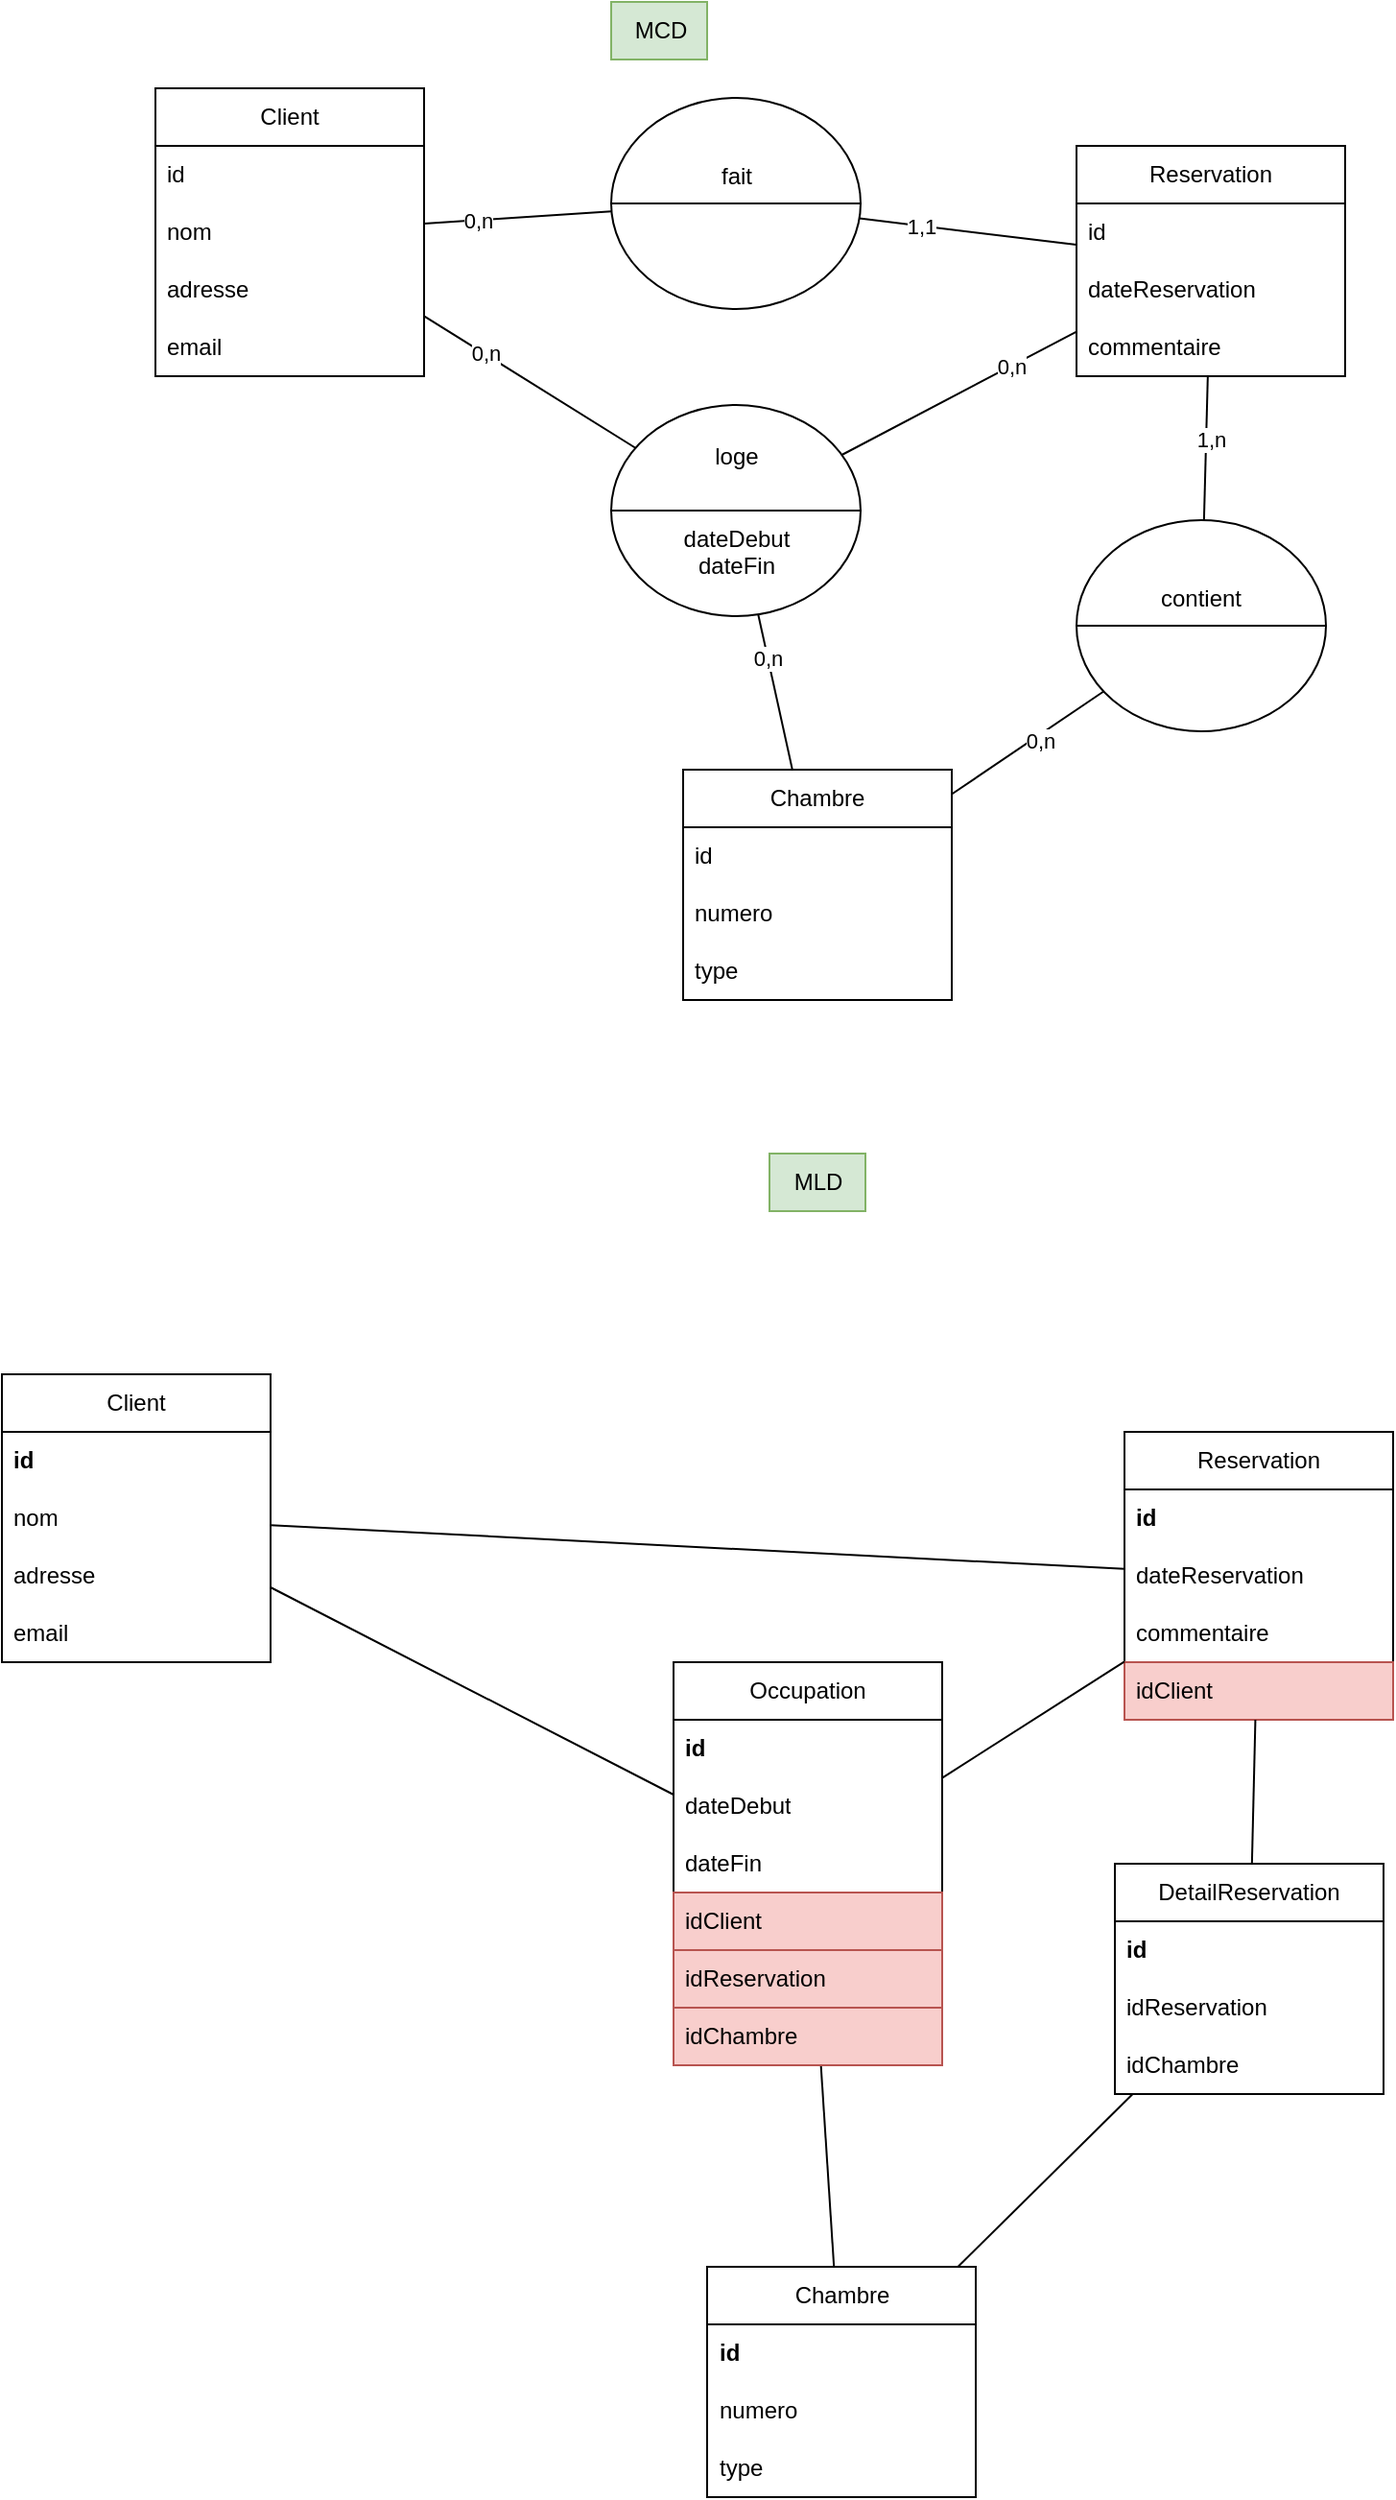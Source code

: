 <mxfile version="23.1.5" type="device">
  <diagram name="Page-1" id="KtXuIkjKnOOx4KY7EAHM">
    <mxGraphModel dx="1715" dy="-1688" grid="1" gridSize="10" guides="1" tooltips="1" connect="1" arrows="1" fold="1" page="1" pageScale="1" pageWidth="850" pageHeight="1100" math="0" shadow="0">
      <root>
        <mxCell id="0" />
        <mxCell id="1" parent="0" />
        <mxCell id="htKGG-CrrNom_yClMKcX-1" value="Client" style="swimlane;fontStyle=0;childLayout=stackLayout;horizontal=1;startSize=30;horizontalStack=0;resizeParent=1;resizeParentMax=0;resizeLast=0;collapsible=1;marginBottom=0;whiteSpace=wrap;html=1;" parent="1" vertex="1">
          <mxGeometry x="-220" y="2285" width="140" height="150" as="geometry" />
        </mxCell>
        <mxCell id="htKGG-CrrNom_yClMKcX-2" value="id" style="text;strokeColor=none;fillColor=none;align=left;verticalAlign=middle;spacingLeft=4;spacingRight=4;overflow=hidden;points=[[0,0.5],[1,0.5]];portConstraint=eastwest;rotatable=0;whiteSpace=wrap;html=1;" parent="htKGG-CrrNom_yClMKcX-1" vertex="1">
          <mxGeometry y="30" width="140" height="30" as="geometry" />
        </mxCell>
        <mxCell id="htKGG-CrrNom_yClMKcX-3" value="nom" style="text;strokeColor=none;fillColor=none;align=left;verticalAlign=middle;spacingLeft=4;spacingRight=4;overflow=hidden;points=[[0,0.5],[1,0.5]];portConstraint=eastwest;rotatable=0;whiteSpace=wrap;html=1;" parent="htKGG-CrrNom_yClMKcX-1" vertex="1">
          <mxGeometry y="60" width="140" height="30" as="geometry" />
        </mxCell>
        <mxCell id="htKGG-CrrNom_yClMKcX-4" value="adresse" style="text;strokeColor=none;fillColor=none;align=left;verticalAlign=middle;spacingLeft=4;spacingRight=4;overflow=hidden;points=[[0,0.5],[1,0.5]];portConstraint=eastwest;rotatable=0;whiteSpace=wrap;html=1;" parent="htKGG-CrrNom_yClMKcX-1" vertex="1">
          <mxGeometry y="90" width="140" height="30" as="geometry" />
        </mxCell>
        <mxCell id="htKGG-CrrNom_yClMKcX-5" value="email" style="text;strokeColor=none;fillColor=none;align=left;verticalAlign=middle;spacingLeft=4;spacingRight=4;overflow=hidden;points=[[0,0.5],[1,0.5]];portConstraint=eastwest;rotatable=0;whiteSpace=wrap;html=1;" parent="htKGG-CrrNom_yClMKcX-1" vertex="1">
          <mxGeometry y="120" width="140" height="30" as="geometry" />
        </mxCell>
        <mxCell id="htKGG-CrrNom_yClMKcX-6" value="" style="endArrow=none;html=1;rounded=0;" parent="1" source="htKGG-CrrNom_yClMKcX-1" target="htKGG-CrrNom_yClMKcX-11" edge="1">
          <mxGeometry width="50" height="50" relative="1" as="geometry">
            <mxPoint x="237.5" y="2400" as="sourcePoint" />
            <mxPoint x="112.166" y="2358.957" as="targetPoint" />
          </mxGeometry>
        </mxCell>
        <mxCell id="htKGG-CrrNom_yClMKcX-7" value="0,n" style="edgeLabel;html=1;align=center;verticalAlign=middle;resizable=0;points=[];" parent="htKGG-CrrNom_yClMKcX-6" vertex="1" connectable="0">
          <mxGeometry x="-0.432" relative="1" as="geometry">
            <mxPoint as="offset" />
          </mxGeometry>
        </mxCell>
        <mxCell id="htKGG-CrrNom_yClMKcX-8" value="" style="endArrow=none;html=1;rounded=0;" parent="1" source="htKGG-CrrNom_yClMKcX-29" target="htKGG-CrrNom_yClMKcX-12" edge="1">
          <mxGeometry width="50" height="50" relative="1" as="geometry">
            <mxPoint x="140" y="2600" as="sourcePoint" />
            <mxPoint x="350.5" y="2336.706" as="targetPoint" />
          </mxGeometry>
        </mxCell>
        <mxCell id="htKGG-CrrNom_yClMKcX-9" value="0,n" style="edgeLabel;html=1;align=center;verticalAlign=middle;resizable=0;points=[];" parent="htKGG-CrrNom_yClMKcX-8" vertex="1" connectable="0">
          <mxGeometry x="-0.12" y="2" relative="1" as="geometry">
            <mxPoint as="offset" />
          </mxGeometry>
        </mxCell>
        <mxCell id="htKGG-CrrNom_yClMKcX-10" value="MCD" style="text;html=1;align=center;verticalAlign=middle;resizable=0;points=[];autosize=1;strokeColor=#82b366;fillColor=#d5e8d4;" parent="1" vertex="1">
          <mxGeometry x="17.5" y="2240" width="50" height="30" as="geometry" />
        </mxCell>
        <mxCell id="htKGG-CrrNom_yClMKcX-11" value="fait&lt;br&gt;&lt;br&gt;&lt;div&gt;&lt;br/&gt;&lt;/div&gt;" style="shape=lineEllipse;perimeter=ellipsePerimeter;whiteSpace=wrap;html=1;backgroundOutline=1;" parent="1" vertex="1">
          <mxGeometry x="17.5" y="2290" width="130" height="110" as="geometry" />
        </mxCell>
        <mxCell id="htKGG-CrrNom_yClMKcX-12" value="Chambre" style="swimlane;fontStyle=0;childLayout=stackLayout;horizontal=1;startSize=30;horizontalStack=0;resizeParent=1;resizeParentMax=0;resizeLast=0;collapsible=1;marginBottom=0;whiteSpace=wrap;html=1;" parent="1" vertex="1">
          <mxGeometry x="55" y="2640" width="140" height="120" as="geometry" />
        </mxCell>
        <mxCell id="htKGG-CrrNom_yClMKcX-13" value="id" style="text;strokeColor=none;fillColor=none;align=left;verticalAlign=middle;spacingLeft=4;spacingRight=4;overflow=hidden;points=[[0,0.5],[1,0.5]];portConstraint=eastwest;rotatable=0;whiteSpace=wrap;html=1;" parent="htKGG-CrrNom_yClMKcX-12" vertex="1">
          <mxGeometry y="30" width="140" height="30" as="geometry" />
        </mxCell>
        <mxCell id="htKGG-CrrNom_yClMKcX-14" value="numero" style="text;strokeColor=none;fillColor=none;align=left;verticalAlign=middle;spacingLeft=4;spacingRight=4;overflow=hidden;points=[[0,0.5],[1,0.5]];portConstraint=eastwest;rotatable=0;whiteSpace=wrap;html=1;" parent="htKGG-CrrNom_yClMKcX-12" vertex="1">
          <mxGeometry y="60" width="140" height="30" as="geometry" />
        </mxCell>
        <mxCell id="htKGG-CrrNom_yClMKcX-15" value="type" style="text;strokeColor=none;fillColor=none;align=left;verticalAlign=middle;spacingLeft=4;spacingRight=4;overflow=hidden;points=[[0,0.5],[1,0.5]];portConstraint=eastwest;rotatable=0;whiteSpace=wrap;html=1;" parent="htKGG-CrrNom_yClMKcX-12" vertex="1">
          <mxGeometry y="90" width="140" height="30" as="geometry" />
        </mxCell>
        <mxCell id="htKGG-CrrNom_yClMKcX-16" value="MLD" style="text;html=1;align=center;verticalAlign=middle;resizable=0;points=[];autosize=1;strokeColor=#82b366;fillColor=#d5e8d4;" parent="1" vertex="1">
          <mxGeometry x="100" y="2840" width="50" height="30" as="geometry" />
        </mxCell>
        <mxCell id="htKGG-CrrNom_yClMKcX-23" value="Reservation" style="swimlane;fontStyle=0;childLayout=stackLayout;horizontal=1;startSize=30;horizontalStack=0;resizeParent=1;resizeParentMax=0;resizeLast=0;collapsible=1;marginBottom=0;whiteSpace=wrap;html=1;" parent="1" vertex="1">
          <mxGeometry x="260" y="2315" width="140" height="120" as="geometry" />
        </mxCell>
        <mxCell id="htKGG-CrrNom_yClMKcX-24" value="id" style="text;strokeColor=none;fillColor=none;align=left;verticalAlign=middle;spacingLeft=4;spacingRight=4;overflow=hidden;points=[[0,0.5],[1,0.5]];portConstraint=eastwest;rotatable=0;whiteSpace=wrap;html=1;" parent="htKGG-CrrNom_yClMKcX-23" vertex="1">
          <mxGeometry y="30" width="140" height="30" as="geometry" />
        </mxCell>
        <mxCell id="htKGG-CrrNom_yClMKcX-25" value="dateReservation" style="text;strokeColor=none;fillColor=none;align=left;verticalAlign=middle;spacingLeft=4;spacingRight=4;overflow=hidden;points=[[0,0.5],[1,0.5]];portConstraint=eastwest;rotatable=0;whiteSpace=wrap;html=1;" parent="htKGG-CrrNom_yClMKcX-23" vertex="1">
          <mxGeometry y="60" width="140" height="30" as="geometry" />
        </mxCell>
        <mxCell id="htKGG-CrrNom_yClMKcX-26" value="commentaire" style="text;strokeColor=none;fillColor=none;align=left;verticalAlign=middle;spacingLeft=4;spacingRight=4;overflow=hidden;points=[[0,0.5],[1,0.5]];portConstraint=eastwest;rotatable=0;whiteSpace=wrap;html=1;" parent="htKGG-CrrNom_yClMKcX-23" vertex="1">
          <mxGeometry y="90" width="140" height="30" as="geometry" />
        </mxCell>
        <mxCell id="htKGG-CrrNom_yClMKcX-27" value="" style="endArrow=none;html=1;rounded=0;" parent="1" source="htKGG-CrrNom_yClMKcX-11" target="htKGG-CrrNom_yClMKcX-23" edge="1">
          <mxGeometry width="50" height="50" relative="1" as="geometry">
            <mxPoint x="-70" y="2375" as="sourcePoint" />
            <mxPoint y="2380" as="targetPoint" />
          </mxGeometry>
        </mxCell>
        <mxCell id="htKGG-CrrNom_yClMKcX-28" value="1,1" style="edgeLabel;html=1;align=center;verticalAlign=middle;resizable=0;points=[];" parent="htKGG-CrrNom_yClMKcX-27" vertex="1" connectable="0">
          <mxGeometry x="-0.432" relative="1" as="geometry">
            <mxPoint as="offset" />
          </mxGeometry>
        </mxCell>
        <mxCell id="htKGG-CrrNom_yClMKcX-29" value="contient&lt;br&gt;&lt;div&gt;&lt;br&gt;&lt;/div&gt;&lt;div&gt;&lt;br&gt;&lt;/div&gt;" style="shape=lineEllipse;perimeter=ellipsePerimeter;whiteSpace=wrap;html=1;backgroundOutline=1;" parent="1" vertex="1">
          <mxGeometry x="260" y="2510" width="130" height="110" as="geometry" />
        </mxCell>
        <mxCell id="htKGG-CrrNom_yClMKcX-30" value="" style="endArrow=none;html=1;rounded=0;" parent="1" source="htKGG-CrrNom_yClMKcX-23" target="htKGG-CrrNom_yClMKcX-29" edge="1">
          <mxGeometry width="50" height="50" relative="1" as="geometry">
            <mxPoint x="487" y="2585" as="sourcePoint" />
            <mxPoint x="413" y="2720" as="targetPoint" />
          </mxGeometry>
        </mxCell>
        <mxCell id="htKGG-CrrNom_yClMKcX-31" value="1,n" style="edgeLabel;html=1;align=center;verticalAlign=middle;resizable=0;points=[];" parent="htKGG-CrrNom_yClMKcX-30" vertex="1" connectable="0">
          <mxGeometry x="-0.12" y="2" relative="1" as="geometry">
            <mxPoint as="offset" />
          </mxGeometry>
        </mxCell>
        <mxCell id="htKGG-CrrNom_yClMKcX-33" value="loge&lt;br&gt;&lt;br&gt;&lt;br&gt;&lt;div&gt;&lt;div style=&quot;border-color: var(--border-color);&quot;&gt;dateDebut&lt;/div&gt;&lt;div style=&quot;border-color: var(--border-color);&quot;&gt;dateFin&lt;/div&gt;&lt;/div&gt;" style="shape=lineEllipse;perimeter=ellipsePerimeter;whiteSpace=wrap;html=1;backgroundOutline=1;" parent="1" vertex="1">
          <mxGeometry x="17.5" y="2450" width="130" height="110" as="geometry" />
        </mxCell>
        <mxCell id="htKGG-CrrNom_yClMKcX-34" value="" style="endArrow=none;html=1;rounded=0;" parent="1" source="htKGG-CrrNom_yClMKcX-1" target="htKGG-CrrNom_yClMKcX-33" edge="1">
          <mxGeometry width="50" height="50" relative="1" as="geometry">
            <mxPoint x="-70" y="2365" as="sourcePoint" />
            <mxPoint x="28" y="2359" as="targetPoint" />
          </mxGeometry>
        </mxCell>
        <mxCell id="htKGG-CrrNom_yClMKcX-35" value="0,n" style="edgeLabel;html=1;align=center;verticalAlign=middle;resizable=0;points=[];" parent="htKGG-CrrNom_yClMKcX-34" vertex="1" connectable="0">
          <mxGeometry x="-0.432" relative="1" as="geometry">
            <mxPoint as="offset" />
          </mxGeometry>
        </mxCell>
        <mxCell id="htKGG-CrrNom_yClMKcX-37" value="" style="endArrow=none;html=1;rounded=0;" parent="1" source="htKGG-CrrNom_yClMKcX-33" target="htKGG-CrrNom_yClMKcX-12" edge="1">
          <mxGeometry width="50" height="50" relative="1" as="geometry">
            <mxPoint x="-70" y="2404" as="sourcePoint" />
            <mxPoint x="39" y="2457" as="targetPoint" />
          </mxGeometry>
        </mxCell>
        <mxCell id="htKGG-CrrNom_yClMKcX-38" value="0,n" style="edgeLabel;html=1;align=center;verticalAlign=middle;resizable=0;points=[];" parent="htKGG-CrrNom_yClMKcX-37" vertex="1" connectable="0">
          <mxGeometry x="-0.432" relative="1" as="geometry">
            <mxPoint as="offset" />
          </mxGeometry>
        </mxCell>
        <mxCell id="htKGG-CrrNom_yClMKcX-39" value="" style="endArrow=none;html=1;rounded=0;" parent="1" source="htKGG-CrrNom_yClMKcX-23" target="htKGG-CrrNom_yClMKcX-33" edge="1">
          <mxGeometry width="50" height="50" relative="1" as="geometry">
            <mxPoint x="-70" y="2404" as="sourcePoint" />
            <mxPoint x="39" y="2457" as="targetPoint" />
          </mxGeometry>
        </mxCell>
        <mxCell id="htKGG-CrrNom_yClMKcX-40" value="0,n" style="edgeLabel;html=1;align=center;verticalAlign=middle;resizable=0;points=[];" parent="htKGG-CrrNom_yClMKcX-39" vertex="1" connectable="0">
          <mxGeometry x="-0.432" relative="1" as="geometry">
            <mxPoint as="offset" />
          </mxGeometry>
        </mxCell>
        <mxCell id="s31pg3itwditlXCW4Zkv-1" value="Client" style="swimlane;fontStyle=0;childLayout=stackLayout;horizontal=1;startSize=30;horizontalStack=0;resizeParent=1;resizeParentMax=0;resizeLast=0;collapsible=1;marginBottom=0;whiteSpace=wrap;html=1;" vertex="1" parent="1">
          <mxGeometry x="-300" y="2955" width="140" height="150" as="geometry" />
        </mxCell>
        <mxCell id="s31pg3itwditlXCW4Zkv-2" value="id" style="text;strokeColor=none;fillColor=none;align=left;verticalAlign=middle;spacingLeft=4;spacingRight=4;overflow=hidden;points=[[0,0.5],[1,0.5]];portConstraint=eastwest;rotatable=0;whiteSpace=wrap;html=1;fontStyle=1" vertex="1" parent="s31pg3itwditlXCW4Zkv-1">
          <mxGeometry y="30" width="140" height="30" as="geometry" />
        </mxCell>
        <mxCell id="s31pg3itwditlXCW4Zkv-3" value="nom" style="text;strokeColor=none;fillColor=none;align=left;verticalAlign=middle;spacingLeft=4;spacingRight=4;overflow=hidden;points=[[0,0.5],[1,0.5]];portConstraint=eastwest;rotatable=0;whiteSpace=wrap;html=1;" vertex="1" parent="s31pg3itwditlXCW4Zkv-1">
          <mxGeometry y="60" width="140" height="30" as="geometry" />
        </mxCell>
        <mxCell id="s31pg3itwditlXCW4Zkv-4" value="adresse" style="text;strokeColor=none;fillColor=none;align=left;verticalAlign=middle;spacingLeft=4;spacingRight=4;overflow=hidden;points=[[0,0.5],[1,0.5]];portConstraint=eastwest;rotatable=0;whiteSpace=wrap;html=1;" vertex="1" parent="s31pg3itwditlXCW4Zkv-1">
          <mxGeometry y="90" width="140" height="30" as="geometry" />
        </mxCell>
        <mxCell id="s31pg3itwditlXCW4Zkv-5" value="email" style="text;strokeColor=none;fillColor=none;align=left;verticalAlign=middle;spacingLeft=4;spacingRight=4;overflow=hidden;points=[[0,0.5],[1,0.5]];portConstraint=eastwest;rotatable=0;whiteSpace=wrap;html=1;" vertex="1" parent="s31pg3itwditlXCW4Zkv-1">
          <mxGeometry y="120" width="140" height="30" as="geometry" />
        </mxCell>
        <mxCell id="s31pg3itwditlXCW4Zkv-6" value="" style="endArrow=none;html=1;rounded=0;" edge="1" parent="1" source="s31pg3itwditlXCW4Zkv-1" target="s31pg3itwditlXCW4Zkv-16">
          <mxGeometry width="50" height="50" relative="1" as="geometry">
            <mxPoint x="262.5" y="3070" as="sourcePoint" />
            <mxPoint x="42.59" y="3017.889" as="targetPoint" />
          </mxGeometry>
        </mxCell>
        <mxCell id="s31pg3itwditlXCW4Zkv-8" value="" style="endArrow=none;html=1;rounded=0;" edge="1" parent="1" source="s31pg3itwditlXCW4Zkv-33" target="s31pg3itwditlXCW4Zkv-12">
          <mxGeometry width="50" height="50" relative="1" as="geometry">
            <mxPoint x="299.018" y="3269.119" as="sourcePoint" />
            <mxPoint x="375.5" y="3006.706" as="targetPoint" />
          </mxGeometry>
        </mxCell>
        <mxCell id="s31pg3itwditlXCW4Zkv-12" value="Chambre" style="swimlane;fontStyle=0;childLayout=stackLayout;horizontal=1;startSize=30;horizontalStack=0;resizeParent=1;resizeParentMax=0;resizeLast=0;collapsible=1;marginBottom=0;whiteSpace=wrap;html=1;" vertex="1" parent="1">
          <mxGeometry x="67.5" y="3420" width="140" height="120" as="geometry" />
        </mxCell>
        <mxCell id="s31pg3itwditlXCW4Zkv-13" value="id" style="text;strokeColor=none;fillColor=none;align=left;verticalAlign=middle;spacingLeft=4;spacingRight=4;overflow=hidden;points=[[0,0.5],[1,0.5]];portConstraint=eastwest;rotatable=0;whiteSpace=wrap;html=1;fontStyle=1" vertex="1" parent="s31pg3itwditlXCW4Zkv-12">
          <mxGeometry y="30" width="140" height="30" as="geometry" />
        </mxCell>
        <mxCell id="s31pg3itwditlXCW4Zkv-14" value="numero" style="text;strokeColor=none;fillColor=none;align=left;verticalAlign=middle;spacingLeft=4;spacingRight=4;overflow=hidden;points=[[0,0.5],[1,0.5]];portConstraint=eastwest;rotatable=0;whiteSpace=wrap;html=1;" vertex="1" parent="s31pg3itwditlXCW4Zkv-12">
          <mxGeometry y="60" width="140" height="30" as="geometry" />
        </mxCell>
        <mxCell id="s31pg3itwditlXCW4Zkv-15" value="type" style="text;strokeColor=none;fillColor=none;align=left;verticalAlign=middle;spacingLeft=4;spacingRight=4;overflow=hidden;points=[[0,0.5],[1,0.5]];portConstraint=eastwest;rotatable=0;whiteSpace=wrap;html=1;" vertex="1" parent="s31pg3itwditlXCW4Zkv-12">
          <mxGeometry y="90" width="140" height="30" as="geometry" />
        </mxCell>
        <mxCell id="s31pg3itwditlXCW4Zkv-16" value="Reservation" style="swimlane;fontStyle=0;childLayout=stackLayout;horizontal=1;startSize=30;horizontalStack=0;resizeParent=1;resizeParentMax=0;resizeLast=0;collapsible=1;marginBottom=0;whiteSpace=wrap;html=1;" vertex="1" parent="1">
          <mxGeometry x="285" y="2985" width="140" height="150" as="geometry" />
        </mxCell>
        <mxCell id="s31pg3itwditlXCW4Zkv-17" value="id" style="text;strokeColor=none;fillColor=none;align=left;verticalAlign=middle;spacingLeft=4;spacingRight=4;overflow=hidden;points=[[0,0.5],[1,0.5]];portConstraint=eastwest;rotatable=0;whiteSpace=wrap;html=1;fontStyle=1" vertex="1" parent="s31pg3itwditlXCW4Zkv-16">
          <mxGeometry y="30" width="140" height="30" as="geometry" />
        </mxCell>
        <mxCell id="s31pg3itwditlXCW4Zkv-18" value="dateReservation" style="text;strokeColor=none;fillColor=none;align=left;verticalAlign=middle;spacingLeft=4;spacingRight=4;overflow=hidden;points=[[0,0.5],[1,0.5]];portConstraint=eastwest;rotatable=0;whiteSpace=wrap;html=1;" vertex="1" parent="s31pg3itwditlXCW4Zkv-16">
          <mxGeometry y="60" width="140" height="30" as="geometry" />
        </mxCell>
        <mxCell id="s31pg3itwditlXCW4Zkv-19" value="commentaire" style="text;strokeColor=none;fillColor=none;align=left;verticalAlign=middle;spacingLeft=4;spacingRight=4;overflow=hidden;points=[[0,0.5],[1,0.5]];portConstraint=eastwest;rotatable=0;whiteSpace=wrap;html=1;" vertex="1" parent="s31pg3itwditlXCW4Zkv-16">
          <mxGeometry y="90" width="140" height="30" as="geometry" />
        </mxCell>
        <mxCell id="s31pg3itwditlXCW4Zkv-32" value="idClient" style="text;strokeColor=#b85450;fillColor=#f8cecc;align=left;verticalAlign=middle;spacingLeft=4;spacingRight=4;overflow=hidden;points=[[0,0.5],[1,0.5]];portConstraint=eastwest;rotatable=0;whiteSpace=wrap;html=1;" vertex="1" parent="s31pg3itwditlXCW4Zkv-16">
          <mxGeometry y="120" width="140" height="30" as="geometry" />
        </mxCell>
        <mxCell id="s31pg3itwditlXCW4Zkv-23" value="" style="endArrow=none;html=1;rounded=0;" edge="1" parent="1" source="s31pg3itwditlXCW4Zkv-16" target="s31pg3itwditlXCW4Zkv-33">
          <mxGeometry width="50" height="50" relative="1" as="geometry">
            <mxPoint x="512" y="3255" as="sourcePoint" />
            <mxPoint x="351.447" y="3180.014" as="targetPoint" />
          </mxGeometry>
        </mxCell>
        <mxCell id="s31pg3itwditlXCW4Zkv-26" value="" style="endArrow=none;html=1;rounded=0;" edge="1" parent="1" source="s31pg3itwditlXCW4Zkv-1" target="s31pg3itwditlXCW4Zkv-37">
          <mxGeometry width="50" height="50" relative="1" as="geometry">
            <mxPoint x="-45" y="3035" as="sourcePoint" />
            <mxPoint x="-10" y="3120" as="targetPoint" />
          </mxGeometry>
        </mxCell>
        <mxCell id="s31pg3itwditlXCW4Zkv-28" value="" style="endArrow=none;html=1;rounded=0;" edge="1" parent="1" source="s31pg3itwditlXCW4Zkv-37" target="s31pg3itwditlXCW4Zkv-12">
          <mxGeometry width="50" height="50" relative="1" as="geometry">
            <mxPoint x="119.124" y="3229.113" as="sourcePoint" />
            <mxPoint x="64" y="3127" as="targetPoint" />
          </mxGeometry>
        </mxCell>
        <mxCell id="s31pg3itwditlXCW4Zkv-30" value="" style="endArrow=none;html=1;rounded=0;" edge="1" parent="1" source="s31pg3itwditlXCW4Zkv-16" target="s31pg3itwditlXCW4Zkv-37">
          <mxGeometry width="50" height="50" relative="1" as="geometry">
            <mxPoint x="-45" y="3074" as="sourcePoint" />
            <mxPoint x="162.694" y="3145.951" as="targetPoint" />
          </mxGeometry>
        </mxCell>
        <mxCell id="s31pg3itwditlXCW4Zkv-33" value="DetailReservation" style="swimlane;fontStyle=0;childLayout=stackLayout;horizontal=1;startSize=30;horizontalStack=0;resizeParent=1;resizeParentMax=0;resizeLast=0;collapsible=1;marginBottom=0;whiteSpace=wrap;html=1;" vertex="1" parent="1">
          <mxGeometry x="280" y="3210" width="140" height="120" as="geometry" />
        </mxCell>
        <mxCell id="s31pg3itwditlXCW4Zkv-34" value="id" style="text;strokeColor=none;fillColor=none;align=left;verticalAlign=middle;spacingLeft=4;spacingRight=4;overflow=hidden;points=[[0,0.5],[1,0.5]];portConstraint=eastwest;rotatable=0;whiteSpace=wrap;html=1;fontStyle=1" vertex="1" parent="s31pg3itwditlXCW4Zkv-33">
          <mxGeometry y="30" width="140" height="30" as="geometry" />
        </mxCell>
        <mxCell id="s31pg3itwditlXCW4Zkv-35" value="idReservation" style="text;strokeColor=none;fillColor=none;align=left;verticalAlign=middle;spacingLeft=4;spacingRight=4;overflow=hidden;points=[[0,0.5],[1,0.5]];portConstraint=eastwest;rotatable=0;whiteSpace=wrap;html=1;" vertex="1" parent="s31pg3itwditlXCW4Zkv-33">
          <mxGeometry y="60" width="140" height="30" as="geometry" />
        </mxCell>
        <mxCell id="s31pg3itwditlXCW4Zkv-36" value="idChambre" style="text;strokeColor=none;fillColor=none;align=left;verticalAlign=middle;spacingLeft=4;spacingRight=4;overflow=hidden;points=[[0,0.5],[1,0.5]];portConstraint=eastwest;rotatable=0;whiteSpace=wrap;html=1;" vertex="1" parent="s31pg3itwditlXCW4Zkv-33">
          <mxGeometry y="90" width="140" height="30" as="geometry" />
        </mxCell>
        <mxCell id="s31pg3itwditlXCW4Zkv-37" value="Occupation" style="swimlane;fontStyle=0;childLayout=stackLayout;horizontal=1;startSize=30;horizontalStack=0;resizeParent=1;resizeParentMax=0;resizeLast=0;collapsible=1;marginBottom=0;whiteSpace=wrap;html=1;" vertex="1" parent="1">
          <mxGeometry x="50" y="3105" width="140" height="210" as="geometry" />
        </mxCell>
        <mxCell id="s31pg3itwditlXCW4Zkv-38" value="id" style="text;strokeColor=none;fillColor=none;align=left;verticalAlign=middle;spacingLeft=4;spacingRight=4;overflow=hidden;points=[[0,0.5],[1,0.5]];portConstraint=eastwest;rotatable=0;whiteSpace=wrap;html=1;fontStyle=1" vertex="1" parent="s31pg3itwditlXCW4Zkv-37">
          <mxGeometry y="30" width="140" height="30" as="geometry" />
        </mxCell>
        <mxCell id="s31pg3itwditlXCW4Zkv-39" value="dateDebut" style="text;strokeColor=none;fillColor=none;align=left;verticalAlign=middle;spacingLeft=4;spacingRight=4;overflow=hidden;points=[[0,0.5],[1,0.5]];portConstraint=eastwest;rotatable=0;whiteSpace=wrap;html=1;" vertex="1" parent="s31pg3itwditlXCW4Zkv-37">
          <mxGeometry y="60" width="140" height="30" as="geometry" />
        </mxCell>
        <mxCell id="s31pg3itwditlXCW4Zkv-40" value="dateFin" style="text;strokeColor=none;fillColor=none;align=left;verticalAlign=middle;spacingLeft=4;spacingRight=4;overflow=hidden;points=[[0,0.5],[1,0.5]];portConstraint=eastwest;rotatable=0;whiteSpace=wrap;html=1;" vertex="1" parent="s31pg3itwditlXCW4Zkv-37">
          <mxGeometry y="90" width="140" height="30" as="geometry" />
        </mxCell>
        <mxCell id="s31pg3itwditlXCW4Zkv-41" value="idClient" style="text;strokeColor=#b85450;fillColor=#f8cecc;align=left;verticalAlign=middle;spacingLeft=4;spacingRight=4;overflow=hidden;points=[[0,0.5],[1,0.5]];portConstraint=eastwest;rotatable=0;whiteSpace=wrap;html=1;" vertex="1" parent="s31pg3itwditlXCW4Zkv-37">
          <mxGeometry y="120" width="140" height="30" as="geometry" />
        </mxCell>
        <mxCell id="s31pg3itwditlXCW4Zkv-42" value="idReservation" style="text;strokeColor=#b85450;fillColor=#f8cecc;align=left;verticalAlign=middle;spacingLeft=4;spacingRight=4;overflow=hidden;points=[[0,0.5],[1,0.5]];portConstraint=eastwest;rotatable=0;whiteSpace=wrap;html=1;" vertex="1" parent="s31pg3itwditlXCW4Zkv-37">
          <mxGeometry y="150" width="140" height="30" as="geometry" />
        </mxCell>
        <mxCell id="s31pg3itwditlXCW4Zkv-43" value="idChambre" style="text;strokeColor=#b85450;fillColor=#f8cecc;align=left;verticalAlign=middle;spacingLeft=4;spacingRight=4;overflow=hidden;points=[[0,0.5],[1,0.5]];portConstraint=eastwest;rotatable=0;whiteSpace=wrap;html=1;" vertex="1" parent="s31pg3itwditlXCW4Zkv-37">
          <mxGeometry y="180" width="140" height="30" as="geometry" />
        </mxCell>
      </root>
    </mxGraphModel>
  </diagram>
</mxfile>
